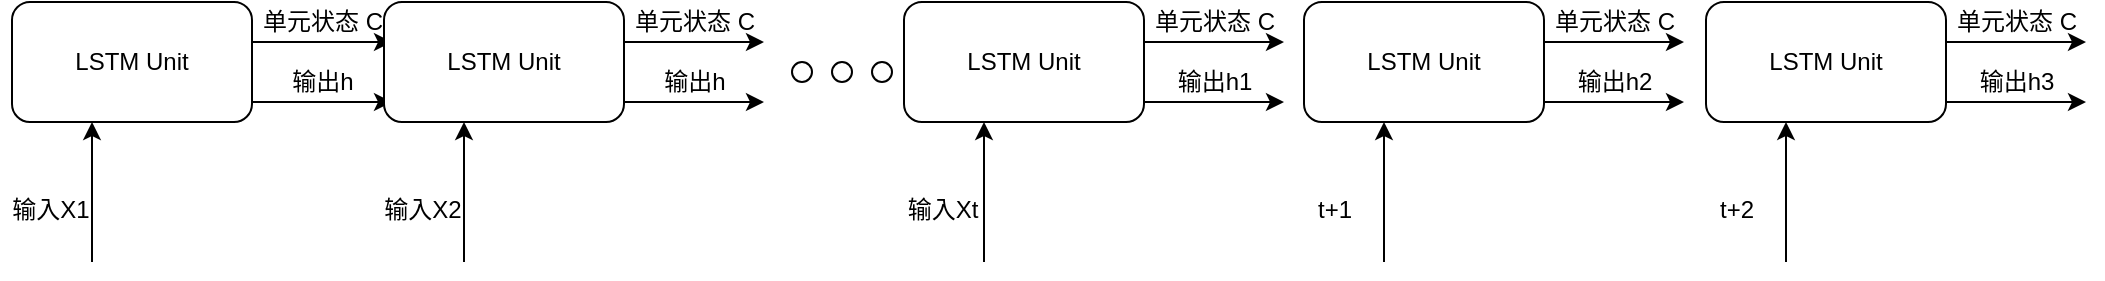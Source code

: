 <mxfile version="13.1.1" type="github">
  <diagram id="Zgp-13TrAlXwP6_f0GoF" name="Page-1">
    <mxGraphModel dx="1298" dy="817" grid="1" gridSize="10" guides="1" tooltips="1" connect="1" arrows="1" fold="1" page="1" pageScale="1" pageWidth="850" pageHeight="1100" math="0" shadow="0">
      <root>
        <mxCell id="0" />
        <mxCell id="1" parent="0" />
        <mxCell id="B-oPA0Nf48f-ixQ0xnBr-1" value="LSTM Unit" style="rounded=1;whiteSpace=wrap;html=1;" vertex="1" parent="1">
          <mxGeometry x="80" y="180" width="120" height="60" as="geometry" />
        </mxCell>
        <mxCell id="B-oPA0Nf48f-ixQ0xnBr-2" value="" style="endArrow=classic;html=1;" edge="1" parent="1">
          <mxGeometry width="50" height="50" relative="1" as="geometry">
            <mxPoint x="120" y="310" as="sourcePoint" />
            <mxPoint x="120" y="240" as="targetPoint" />
          </mxGeometry>
        </mxCell>
        <mxCell id="B-oPA0Nf48f-ixQ0xnBr-3" value="输入X1" style="text;html=1;align=center;verticalAlign=middle;resizable=0;points=[];autosize=1;" vertex="1" parent="1">
          <mxGeometry x="74" y="274" width="50" height="20" as="geometry" />
        </mxCell>
        <mxCell id="B-oPA0Nf48f-ixQ0xnBr-4" value="" style="endArrow=classic;html=1;" edge="1" parent="1">
          <mxGeometry width="50" height="50" relative="1" as="geometry">
            <mxPoint x="200" y="230" as="sourcePoint" />
            <mxPoint x="270" y="230" as="targetPoint" />
          </mxGeometry>
        </mxCell>
        <mxCell id="B-oPA0Nf48f-ixQ0xnBr-5" value="输出h" style="text;html=1;align=center;verticalAlign=middle;resizable=0;points=[];autosize=1;" vertex="1" parent="1">
          <mxGeometry x="210" y="210" width="50" height="20" as="geometry" />
        </mxCell>
        <mxCell id="B-oPA0Nf48f-ixQ0xnBr-6" value="" style="endArrow=classic;html=1;" edge="1" parent="1">
          <mxGeometry width="50" height="50" relative="1" as="geometry">
            <mxPoint x="200" y="200" as="sourcePoint" />
            <mxPoint x="270" y="200" as="targetPoint" />
          </mxGeometry>
        </mxCell>
        <mxCell id="B-oPA0Nf48f-ixQ0xnBr-7" value="单元状态 C" style="text;html=1;align=center;verticalAlign=middle;resizable=0;points=[];autosize=1;" vertex="1" parent="1">
          <mxGeometry x="195" y="180" width="80" height="20" as="geometry" />
        </mxCell>
        <mxCell id="B-oPA0Nf48f-ixQ0xnBr-8" value="LSTM Unit" style="rounded=1;whiteSpace=wrap;html=1;" vertex="1" parent="1">
          <mxGeometry x="266" y="180" width="120" height="60" as="geometry" />
        </mxCell>
        <mxCell id="B-oPA0Nf48f-ixQ0xnBr-9" value="" style="endArrow=classic;html=1;" edge="1" parent="1">
          <mxGeometry width="50" height="50" relative="1" as="geometry">
            <mxPoint x="306" y="310" as="sourcePoint" />
            <mxPoint x="306" y="240" as="targetPoint" />
          </mxGeometry>
        </mxCell>
        <mxCell id="B-oPA0Nf48f-ixQ0xnBr-10" value="输入X2" style="text;html=1;align=center;verticalAlign=middle;resizable=0;points=[];autosize=1;" vertex="1" parent="1">
          <mxGeometry x="260" y="274" width="50" height="20" as="geometry" />
        </mxCell>
        <mxCell id="B-oPA0Nf48f-ixQ0xnBr-11" value="" style="endArrow=classic;html=1;" edge="1" parent="1">
          <mxGeometry width="50" height="50" relative="1" as="geometry">
            <mxPoint x="386" y="230" as="sourcePoint" />
            <mxPoint x="456" y="230" as="targetPoint" />
          </mxGeometry>
        </mxCell>
        <mxCell id="B-oPA0Nf48f-ixQ0xnBr-12" value="输出h" style="text;html=1;align=center;verticalAlign=middle;resizable=0;points=[];autosize=1;" vertex="1" parent="1">
          <mxGeometry x="396" y="210" width="50" height="20" as="geometry" />
        </mxCell>
        <mxCell id="B-oPA0Nf48f-ixQ0xnBr-13" value="" style="endArrow=classic;html=1;" edge="1" parent="1">
          <mxGeometry width="50" height="50" relative="1" as="geometry">
            <mxPoint x="386" y="200" as="sourcePoint" />
            <mxPoint x="456" y="200" as="targetPoint" />
          </mxGeometry>
        </mxCell>
        <mxCell id="B-oPA0Nf48f-ixQ0xnBr-14" value="单元状态 C" style="text;html=1;align=center;verticalAlign=middle;resizable=0;points=[];autosize=1;" vertex="1" parent="1">
          <mxGeometry x="381" y="180" width="80" height="20" as="geometry" />
        </mxCell>
        <mxCell id="B-oPA0Nf48f-ixQ0xnBr-18" value="LSTM Unit" style="rounded=1;whiteSpace=wrap;html=1;" vertex="1" parent="1">
          <mxGeometry x="526" y="180" width="120" height="60" as="geometry" />
        </mxCell>
        <mxCell id="B-oPA0Nf48f-ixQ0xnBr-19" value="" style="endArrow=classic;html=1;" edge="1" parent="1">
          <mxGeometry width="50" height="50" relative="1" as="geometry">
            <mxPoint x="566" y="310" as="sourcePoint" />
            <mxPoint x="566" y="240" as="targetPoint" />
          </mxGeometry>
        </mxCell>
        <mxCell id="B-oPA0Nf48f-ixQ0xnBr-20" value="输入Xt" style="text;html=1;align=center;verticalAlign=middle;resizable=0;points=[];autosize=1;" vertex="1" parent="1">
          <mxGeometry x="520" y="274" width="50" height="20" as="geometry" />
        </mxCell>
        <mxCell id="B-oPA0Nf48f-ixQ0xnBr-21" value="" style="endArrow=classic;html=1;" edge="1" parent="1">
          <mxGeometry width="50" height="50" relative="1" as="geometry">
            <mxPoint x="646" y="230" as="sourcePoint" />
            <mxPoint x="716" y="230" as="targetPoint" />
          </mxGeometry>
        </mxCell>
        <mxCell id="B-oPA0Nf48f-ixQ0xnBr-22" value="输出h1" style="text;html=1;align=center;verticalAlign=middle;resizable=0;points=[];autosize=1;" vertex="1" parent="1">
          <mxGeometry x="656" y="210" width="50" height="20" as="geometry" />
        </mxCell>
        <mxCell id="B-oPA0Nf48f-ixQ0xnBr-23" value="" style="endArrow=classic;html=1;" edge="1" parent="1">
          <mxGeometry width="50" height="50" relative="1" as="geometry">
            <mxPoint x="646" y="200" as="sourcePoint" />
            <mxPoint x="716" y="200" as="targetPoint" />
          </mxGeometry>
        </mxCell>
        <mxCell id="B-oPA0Nf48f-ixQ0xnBr-24" value="单元状态 C" style="text;html=1;align=center;verticalAlign=middle;resizable=0;points=[];autosize=1;" vertex="1" parent="1">
          <mxGeometry x="641" y="180" width="80" height="20" as="geometry" />
        </mxCell>
        <mxCell id="B-oPA0Nf48f-ixQ0xnBr-25" value="LSTM Unit" style="rounded=1;whiteSpace=wrap;html=1;" vertex="1" parent="1">
          <mxGeometry x="726" y="180" width="120" height="60" as="geometry" />
        </mxCell>
        <mxCell id="B-oPA0Nf48f-ixQ0xnBr-26" value="" style="endArrow=classic;html=1;" edge="1" parent="1">
          <mxGeometry width="50" height="50" relative="1" as="geometry">
            <mxPoint x="766" y="310" as="sourcePoint" />
            <mxPoint x="766" y="240" as="targetPoint" />
          </mxGeometry>
        </mxCell>
        <mxCell id="B-oPA0Nf48f-ixQ0xnBr-27" value="t+1" style="text;html=1;align=center;verticalAlign=middle;resizable=0;points=[];autosize=1;" vertex="1" parent="1">
          <mxGeometry x="726" y="274" width="30" height="20" as="geometry" />
        </mxCell>
        <mxCell id="B-oPA0Nf48f-ixQ0xnBr-28" value="" style="endArrow=classic;html=1;" edge="1" parent="1">
          <mxGeometry width="50" height="50" relative="1" as="geometry">
            <mxPoint x="846" y="230" as="sourcePoint" />
            <mxPoint x="916" y="230" as="targetPoint" />
          </mxGeometry>
        </mxCell>
        <mxCell id="B-oPA0Nf48f-ixQ0xnBr-29" value="输出h2" style="text;html=1;align=center;verticalAlign=middle;resizable=0;points=[];autosize=1;" vertex="1" parent="1">
          <mxGeometry x="856" y="210" width="50" height="20" as="geometry" />
        </mxCell>
        <mxCell id="B-oPA0Nf48f-ixQ0xnBr-30" value="" style="endArrow=classic;html=1;" edge="1" parent="1">
          <mxGeometry width="50" height="50" relative="1" as="geometry">
            <mxPoint x="846" y="200" as="sourcePoint" />
            <mxPoint x="916" y="200" as="targetPoint" />
          </mxGeometry>
        </mxCell>
        <mxCell id="B-oPA0Nf48f-ixQ0xnBr-31" value="单元状态 C" style="text;html=1;align=center;verticalAlign=middle;resizable=0;points=[];autosize=1;" vertex="1" parent="1">
          <mxGeometry x="841" y="180" width="80" height="20" as="geometry" />
        </mxCell>
        <mxCell id="B-oPA0Nf48f-ixQ0xnBr-32" value="LSTM Unit" style="rounded=1;whiteSpace=wrap;html=1;" vertex="1" parent="1">
          <mxGeometry x="927" y="180" width="120" height="60" as="geometry" />
        </mxCell>
        <mxCell id="B-oPA0Nf48f-ixQ0xnBr-33" value="" style="endArrow=classic;html=1;" edge="1" parent="1">
          <mxGeometry width="50" height="50" relative="1" as="geometry">
            <mxPoint x="967" y="310" as="sourcePoint" />
            <mxPoint x="967" y="240" as="targetPoint" />
          </mxGeometry>
        </mxCell>
        <mxCell id="B-oPA0Nf48f-ixQ0xnBr-34" value="t+2" style="text;html=1;align=center;verticalAlign=middle;resizable=0;points=[];autosize=1;" vertex="1" parent="1">
          <mxGeometry x="927" y="274" width="30" height="20" as="geometry" />
        </mxCell>
        <mxCell id="B-oPA0Nf48f-ixQ0xnBr-35" value="" style="endArrow=classic;html=1;" edge="1" parent="1">
          <mxGeometry width="50" height="50" relative="1" as="geometry">
            <mxPoint x="1047" y="230" as="sourcePoint" />
            <mxPoint x="1117" y="230" as="targetPoint" />
          </mxGeometry>
        </mxCell>
        <mxCell id="B-oPA0Nf48f-ixQ0xnBr-36" value="输出h3" style="text;html=1;align=center;verticalAlign=middle;resizable=0;points=[];autosize=1;" vertex="1" parent="1">
          <mxGeometry x="1057" y="210" width="50" height="20" as="geometry" />
        </mxCell>
        <mxCell id="B-oPA0Nf48f-ixQ0xnBr-37" value="" style="endArrow=classic;html=1;" edge="1" parent="1">
          <mxGeometry width="50" height="50" relative="1" as="geometry">
            <mxPoint x="1047" y="200" as="sourcePoint" />
            <mxPoint x="1117" y="200" as="targetPoint" />
          </mxGeometry>
        </mxCell>
        <mxCell id="B-oPA0Nf48f-ixQ0xnBr-38" value="单元状态 C" style="text;html=1;align=center;verticalAlign=middle;resizable=0;points=[];autosize=1;" vertex="1" parent="1">
          <mxGeometry x="1042" y="180" width="80" height="20" as="geometry" />
        </mxCell>
        <mxCell id="B-oPA0Nf48f-ixQ0xnBr-47" value="" style="group" vertex="1" connectable="0" parent="1">
          <mxGeometry x="470" y="210" width="50" height="10" as="geometry" />
        </mxCell>
        <mxCell id="B-oPA0Nf48f-ixQ0xnBr-15" value="" style="ellipse;whiteSpace=wrap;html=1;aspect=fixed;" vertex="1" parent="B-oPA0Nf48f-ixQ0xnBr-47">
          <mxGeometry width="10" height="10" as="geometry" />
        </mxCell>
        <mxCell id="B-oPA0Nf48f-ixQ0xnBr-16" value="" style="ellipse;whiteSpace=wrap;html=1;aspect=fixed;" vertex="1" parent="B-oPA0Nf48f-ixQ0xnBr-47">
          <mxGeometry x="20" width="10" height="10" as="geometry" />
        </mxCell>
        <mxCell id="B-oPA0Nf48f-ixQ0xnBr-17" value="" style="ellipse;whiteSpace=wrap;html=1;aspect=fixed;" vertex="1" parent="B-oPA0Nf48f-ixQ0xnBr-47">
          <mxGeometry x="40" width="10" height="10" as="geometry" />
        </mxCell>
      </root>
    </mxGraphModel>
  </diagram>
</mxfile>
